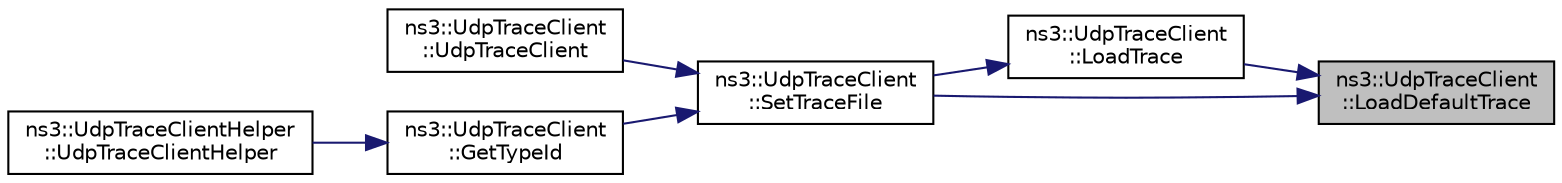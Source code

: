 digraph "ns3::UdpTraceClient::LoadDefaultTrace"
{
 // LATEX_PDF_SIZE
  edge [fontname="Helvetica",fontsize="10",labelfontname="Helvetica",labelfontsize="10"];
  node [fontname="Helvetica",fontsize="10",shape=record];
  rankdir="RL";
  Node1 [label="ns3::UdpTraceClient\l::LoadDefaultTrace",height=0.2,width=0.4,color="black", fillcolor="grey75", style="filled", fontcolor="black",tooltip="Load the default trace."];
  Node1 -> Node2 [dir="back",color="midnightblue",fontsize="10",style="solid",fontname="Helvetica"];
  Node2 [label="ns3::UdpTraceClient\l::LoadTrace",height=0.2,width=0.4,color="black", fillcolor="white", style="filled",URL="$structns3_1_1_udp_trace_client.html#a36014292a9c0214c0d8c63ed5dd056ac",tooltip="Load a trace file."];
  Node2 -> Node3 [dir="back",color="midnightblue",fontsize="10",style="solid",fontname="Helvetica"];
  Node3 [label="ns3::UdpTraceClient\l::SetTraceFile",height=0.2,width=0.4,color="black", fillcolor="white", style="filled",URL="$structns3_1_1_udp_trace_client.html#a3439722a8941b9c1ab3fd564dcdafeb0",tooltip="Set the trace file to be used by the application."];
  Node3 -> Node4 [dir="back",color="midnightblue",fontsize="10",style="solid",fontname="Helvetica"];
  Node4 [label="ns3::UdpTraceClient\l::UdpTraceClient",height=0.2,width=0.4,color="black", fillcolor="white", style="filled",URL="$structns3_1_1_udp_trace_client.html#a84242659bd33470aebf8f395c7413382",tooltip="Creates a traceBasedStreamer application."];
  Node3 -> Node5 [dir="back",color="midnightblue",fontsize="10",style="solid",fontname="Helvetica"];
  Node5 [label="ns3::UdpTraceClient\l::GetTypeId",height=0.2,width=0.4,color="black", fillcolor="white", style="filled",URL="$structns3_1_1_udp_trace_client.html#ace3de2afbfae12cb73fc78a55f22399c",tooltip="Get the type ID."];
  Node5 -> Node6 [dir="back",color="midnightblue",fontsize="10",style="solid",fontname="Helvetica"];
  Node6 [label="ns3::UdpTraceClientHelper\l::UdpTraceClientHelper",height=0.2,width=0.4,color="black", fillcolor="white", style="filled",URL="$classns3_1_1_udp_trace_client_helper.html#a7098a22832d852a4f614b439be894409",tooltip="Create UdpTraceClientHelper which will make life easier for people trying to set up simulations with ..."];
  Node1 -> Node3 [dir="back",color="midnightblue",fontsize="10",style="solid",fontname="Helvetica"];
}
